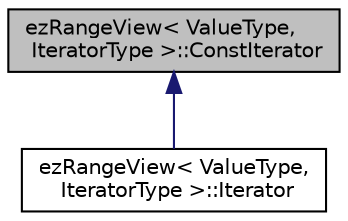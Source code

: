 digraph "ezRangeView&lt; ValueType, IteratorType &gt;::ConstIterator"
{
 // LATEX_PDF_SIZE
  edge [fontname="Helvetica",fontsize="10",labelfontname="Helvetica",labelfontsize="10"];
  node [fontname="Helvetica",fontsize="10",shape=record];
  Node1 [label="ezRangeView\< ValueType,\l IteratorType \>::ConstIterator",height=0.2,width=0.4,color="black", fillcolor="grey75", style="filled", fontcolor="black",tooltip="Const iterator, don't use directly, use ranged based for loops or call begin() end()."];
  Node1 -> Node2 [dir="back",color="midnightblue",fontsize="10",style="solid",fontname="Helvetica"];
  Node2 [label="ezRangeView\< ValueType,\l IteratorType \>::Iterator",height=0.2,width=0.4,color="black", fillcolor="white", style="filled",URL="$da/d51/structez_range_view_1_1_iterator.htm",tooltip="Iterator, don't use directly, use ranged based for loops or call begin() end()."];
}
